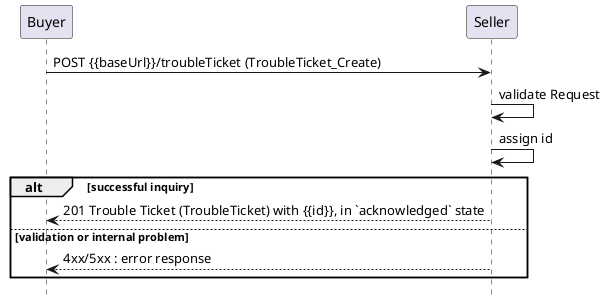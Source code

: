 @startuml

hide footbox

participant Buyer
participant Seller

Buyer -> Seller : POST {{baseUrl}}/troubleTicket (TroubleTicket_Create)

Seller -> Seller : validate Request
Seller -> Seller : assign id
alt successful inquiry
    Buyer <-- Seller : 201 Trouble Ticket (TroubleTicket) with {{id}}, in `acknowledged` state
else validation or internal problem
    Buyer <-- Seller: 4xx/5xx : error response
end
@enduml